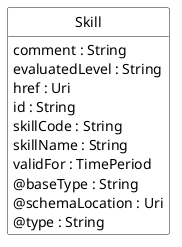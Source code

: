 @startuml
hide circle
hide methods
hide stereotype
show <<Enumeration>> stereotype
skinparam class {
   BackgroundColor<<Enumeration>> #E6F5F7
   BackgroundColor<<Ref>> #FFFFE0
   BackgroundColor<<Pivot>> #FFFFFFF
   BackgroundColor<<SimpleType>> #E2F0DA
   BackgroundColor #FCF2E3
}

class Skill <<Pivot>> {
    comment : String
    evaluatedLevel : String
    href : Uri
    id : String
    skillCode : String
    skillName : String
    validFor : TimePeriod
    @baseType : String
    @schemaLocation : Uri
    @type : String
}


@enduml
